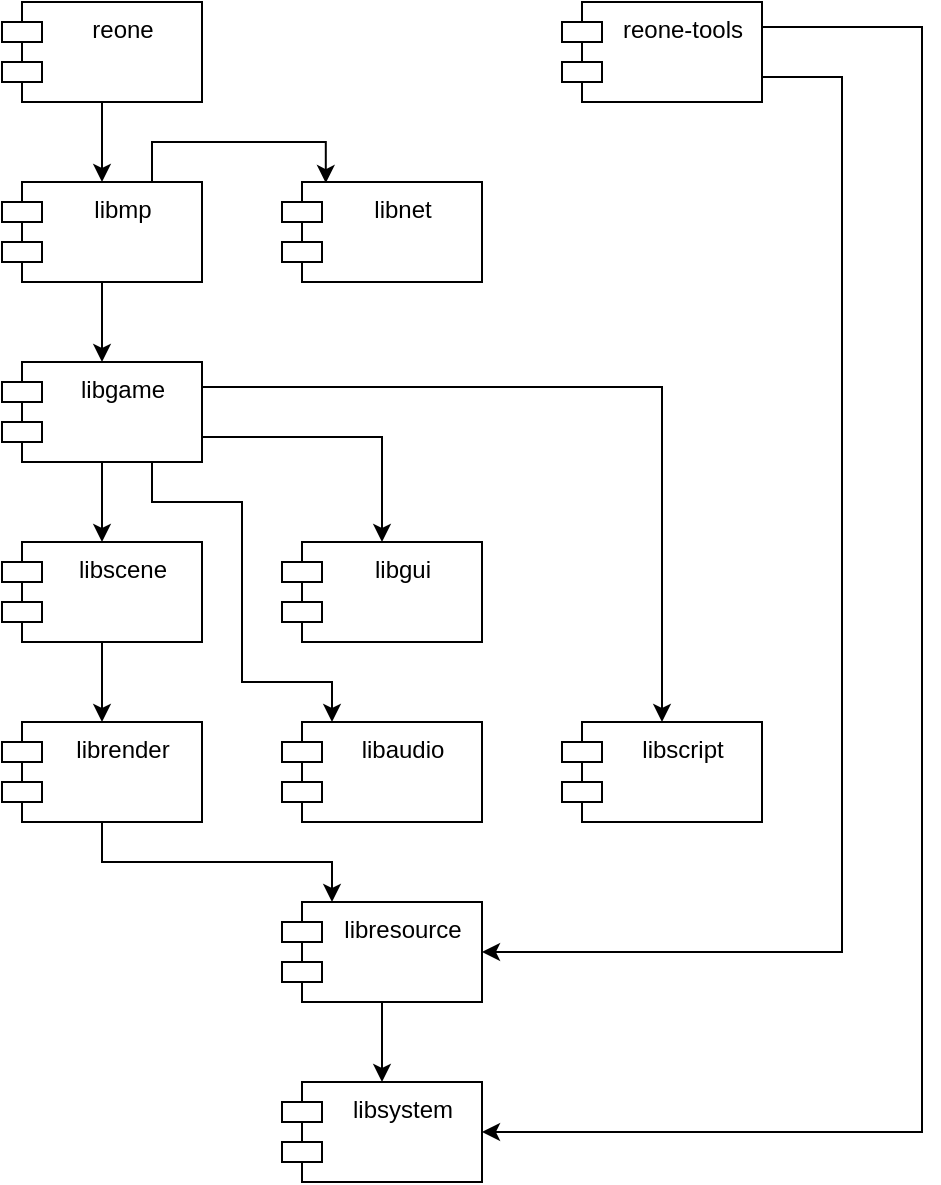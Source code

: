 <mxfile version="13.8.2" type="device"><diagram id="C5RBs43oDa-KdzZeNtuy" name="Page-1"><mxGraphModel dx="2370" dy="2439" grid="1" gridSize="10" guides="1" tooltips="1" connect="1" arrows="1" fold="1" page="1" pageScale="1" pageWidth="827" pageHeight="1169" math="0" shadow="0"><root><mxCell id="WIyWlLk6GJQsqaUBKTNV-0"/><mxCell id="WIyWlLk6GJQsqaUBKTNV-1" parent="WIyWlLk6GJQsqaUBKTNV-0"/><mxCell id="gnWsdmeyHeUerrLaL-5L-9" style="edgeStyle=orthogonalEdgeStyle;rounded=0;orthogonalLoop=1;jettySize=auto;html=1;exitX=0.5;exitY=1;exitDx=0;exitDy=0;entryX=0.5;entryY=0;entryDx=0;entryDy=0;" edge="1" parent="WIyWlLk6GJQsqaUBKTNV-1" source="wTLT_p1KPuhMP4MYyWY3-14" target="wTLT_p1KPuhMP4MYyWY3-10"><mxGeometry relative="1" as="geometry"/></mxCell><mxCell id="wTLT_p1KPuhMP4MYyWY3-14" value="reone" style="shape=module;align=left;spacingLeft=20;align=center;verticalAlign=top;html=1;" parent="WIyWlLk6GJQsqaUBKTNV-1" vertex="1"><mxGeometry x="40" y="-1130" width="100" height="50" as="geometry"/></mxCell><mxCell id="gnWsdmeyHeUerrLaL-5L-10" style="edgeStyle=orthogonalEdgeStyle;rounded=0;orthogonalLoop=1;jettySize=auto;html=1;entryX=1;entryY=0.5;entryDx=0;entryDy=0;exitX=1;exitY=0.75;exitDx=0;exitDy=0;" edge="1" parent="WIyWlLk6GJQsqaUBKTNV-1" source="wTLT_p1KPuhMP4MYyWY3-15" target="gnWsdmeyHeUerrLaL-5L-3"><mxGeometry relative="1" as="geometry"><mxPoint x="760" y="-1080" as="sourcePoint"/><Array as="points"><mxPoint x="460" y="-1093"/><mxPoint x="460" y="-655"/></Array></mxGeometry></mxCell><mxCell id="gnWsdmeyHeUerrLaL-5L-11" style="edgeStyle=orthogonalEdgeStyle;rounded=0;orthogonalLoop=1;jettySize=auto;html=1;exitX=1;exitY=0.25;exitDx=0;exitDy=0;entryX=1;entryY=0.5;entryDx=0;entryDy=0;" edge="1" parent="WIyWlLk6GJQsqaUBKTNV-1" source="wTLT_p1KPuhMP4MYyWY3-15" target="wTLT_p1KPuhMP4MYyWY3-7"><mxGeometry relative="1" as="geometry"><Array as="points"><mxPoint x="500" y="-1117"/><mxPoint x="500" y="-565"/></Array></mxGeometry></mxCell><mxCell id="wTLT_p1KPuhMP4MYyWY3-15" value="reone-tools" style="shape=module;align=left;spacingLeft=20;align=center;verticalAlign=top;html=1;" parent="WIyWlLk6GJQsqaUBKTNV-1" vertex="1"><mxGeometry x="320" y="-1130" width="100" height="50" as="geometry"/></mxCell><mxCell id="gnWsdmeyHeUerrLaL-5L-7" style="edgeStyle=orthogonalEdgeStyle;rounded=0;orthogonalLoop=1;jettySize=auto;html=1;exitX=0.5;exitY=1;exitDx=0;exitDy=0;entryX=0.5;entryY=0;entryDx=0;entryDy=0;" edge="1" parent="WIyWlLk6GJQsqaUBKTNV-1" source="wTLT_p1KPuhMP4MYyWY3-10" target="wTLT_p1KPuhMP4MYyWY3-6"><mxGeometry relative="1" as="geometry"/></mxCell><mxCell id="gnWsdmeyHeUerrLaL-5L-15" style="edgeStyle=orthogonalEdgeStyle;rounded=0;orthogonalLoop=1;jettySize=auto;html=1;exitX=0.75;exitY=0;exitDx=0;exitDy=0;entryX=0.219;entryY=0.011;entryDx=0;entryDy=0;entryPerimeter=0;" edge="1" parent="WIyWlLk6GJQsqaUBKTNV-1" source="wTLT_p1KPuhMP4MYyWY3-10" target="gnWsdmeyHeUerrLaL-5L-0"><mxGeometry relative="1" as="geometry"><Array as="points"><mxPoint x="115" y="-1060"/><mxPoint x="202" y="-1060"/></Array></mxGeometry></mxCell><mxCell id="wTLT_p1KPuhMP4MYyWY3-10" value="libmp" style="shape=module;align=left;spacingLeft=20;align=center;verticalAlign=top;html=1;" parent="WIyWlLk6GJQsqaUBKTNV-1" vertex="1"><mxGeometry x="40" y="-1040" width="100" height="50" as="geometry"/></mxCell><mxCell id="gnWsdmeyHeUerrLaL-5L-8" style="edgeStyle=orthogonalEdgeStyle;rounded=0;orthogonalLoop=1;jettySize=auto;html=1;exitX=0.5;exitY=1;exitDx=0;exitDy=0;entryX=0.5;entryY=0;entryDx=0;entryDy=0;" edge="1" parent="WIyWlLk6GJQsqaUBKTNV-1" source="wTLT_p1KPuhMP4MYyWY3-6" target="gnWsdmeyHeUerrLaL-5L-4"><mxGeometry relative="1" as="geometry"/></mxCell><mxCell id="gnWsdmeyHeUerrLaL-5L-17" style="edgeStyle=orthogonalEdgeStyle;rounded=0;orthogonalLoop=1;jettySize=auto;html=1;exitX=1;exitY=0.75;exitDx=0;exitDy=0;entryX=0.5;entryY=0;entryDx=0;entryDy=0;" edge="1" parent="WIyWlLk6GJQsqaUBKTNV-1" source="wTLT_p1KPuhMP4MYyWY3-6" target="gnWsdmeyHeUerrLaL-5L-5"><mxGeometry relative="1" as="geometry"/></mxCell><mxCell id="gnWsdmeyHeUerrLaL-5L-18" style="edgeStyle=orthogonalEdgeStyle;rounded=0;orthogonalLoop=1;jettySize=auto;html=1;exitX=1;exitY=0.25;exitDx=0;exitDy=0;entryX=0.5;entryY=0;entryDx=0;entryDy=0;" edge="1" parent="WIyWlLk6GJQsqaUBKTNV-1" source="wTLT_p1KPuhMP4MYyWY3-6" target="gnWsdmeyHeUerrLaL-5L-6"><mxGeometry relative="1" as="geometry"/></mxCell><mxCell id="gnWsdmeyHeUerrLaL-5L-19" style="edgeStyle=orthogonalEdgeStyle;rounded=0;orthogonalLoop=1;jettySize=auto;html=1;exitX=0.75;exitY=1;exitDx=0;exitDy=0;entryX=0.25;entryY=0;entryDx=0;entryDy=0;" edge="1" parent="WIyWlLk6GJQsqaUBKTNV-1" source="wTLT_p1KPuhMP4MYyWY3-6" target="gnWsdmeyHeUerrLaL-5L-1"><mxGeometry relative="1" as="geometry"><Array as="points"><mxPoint x="115" y="-880"/><mxPoint x="160" y="-880"/><mxPoint x="160" y="-790"/><mxPoint x="205" y="-790"/></Array></mxGeometry></mxCell><mxCell id="wTLT_p1KPuhMP4MYyWY3-6" value="libgame" style="shape=module;align=center;spacingLeft=20;align=center;verticalAlign=top;html=1;labelPosition=center;verticalLabelPosition=middle;" parent="WIyWlLk6GJQsqaUBKTNV-1" vertex="1"><mxGeometry x="40" y="-950" width="100" height="50" as="geometry"/></mxCell><mxCell id="wTLT_p1KPuhMP4MYyWY3-7" value="libsystem" style="shape=module;align=left;spacingLeft=20;align=center;verticalAlign=top;html=1;" parent="WIyWlLk6GJQsqaUBKTNV-1" vertex="1"><mxGeometry x="180" y="-590" width="100" height="50" as="geometry"/></mxCell><mxCell id="gnWsdmeyHeUerrLaL-5L-0" value="libnet" style="shape=module;align=left;spacingLeft=20;align=center;verticalAlign=top;html=1;" vertex="1" parent="WIyWlLk6GJQsqaUBKTNV-1"><mxGeometry x="180" y="-1040" width="100" height="50" as="geometry"/></mxCell><mxCell id="gnWsdmeyHeUerrLaL-5L-1" value="libaudio" style="shape=module;align=left;spacingLeft=20;align=center;verticalAlign=top;html=1;" vertex="1" parent="WIyWlLk6GJQsqaUBKTNV-1"><mxGeometry x="180" y="-770" width="100" height="50" as="geometry"/></mxCell><mxCell id="gnWsdmeyHeUerrLaL-5L-13" style="edgeStyle=orthogonalEdgeStyle;rounded=0;orthogonalLoop=1;jettySize=auto;html=1;exitX=0.5;exitY=1;exitDx=0;exitDy=0;entryX=0.25;entryY=0;entryDx=0;entryDy=0;" edge="1" parent="WIyWlLk6GJQsqaUBKTNV-1" source="gnWsdmeyHeUerrLaL-5L-2" target="gnWsdmeyHeUerrLaL-5L-3"><mxGeometry relative="1" as="geometry"/></mxCell><mxCell id="gnWsdmeyHeUerrLaL-5L-2" value="librender" style="shape=module;align=left;spacingLeft=20;align=center;verticalAlign=top;html=1;" vertex="1" parent="WIyWlLk6GJQsqaUBKTNV-1"><mxGeometry x="40" y="-770" width="100" height="50" as="geometry"/></mxCell><mxCell id="gnWsdmeyHeUerrLaL-5L-14" style="edgeStyle=orthogonalEdgeStyle;rounded=0;orthogonalLoop=1;jettySize=auto;html=1;exitX=0.5;exitY=1;exitDx=0;exitDy=0;entryX=0.5;entryY=0;entryDx=0;entryDy=0;" edge="1" parent="WIyWlLk6GJQsqaUBKTNV-1" source="gnWsdmeyHeUerrLaL-5L-3" target="wTLT_p1KPuhMP4MYyWY3-7"><mxGeometry relative="1" as="geometry"/></mxCell><mxCell id="gnWsdmeyHeUerrLaL-5L-3" value="libresource" style="shape=module;align=left;spacingLeft=20;align=center;verticalAlign=top;html=1;" vertex="1" parent="WIyWlLk6GJQsqaUBKTNV-1"><mxGeometry x="180" y="-680" width="100" height="50" as="geometry"/></mxCell><mxCell id="gnWsdmeyHeUerrLaL-5L-12" style="edgeStyle=orthogonalEdgeStyle;rounded=0;orthogonalLoop=1;jettySize=auto;html=1;exitX=0.5;exitY=1;exitDx=0;exitDy=0;entryX=0.5;entryY=0;entryDx=0;entryDy=0;" edge="1" parent="WIyWlLk6GJQsqaUBKTNV-1" source="gnWsdmeyHeUerrLaL-5L-4" target="gnWsdmeyHeUerrLaL-5L-2"><mxGeometry relative="1" as="geometry"/></mxCell><mxCell id="gnWsdmeyHeUerrLaL-5L-4" value="libscene" style="shape=module;align=left;spacingLeft=20;align=center;verticalAlign=top;html=1;" vertex="1" parent="WIyWlLk6GJQsqaUBKTNV-1"><mxGeometry x="40" y="-860" width="100" height="50" as="geometry"/></mxCell><mxCell id="gnWsdmeyHeUerrLaL-5L-5" value="libgui" style="shape=module;align=left;spacingLeft=20;align=center;verticalAlign=top;html=1;" vertex="1" parent="WIyWlLk6GJQsqaUBKTNV-1"><mxGeometry x="180" y="-860" width="100" height="50" as="geometry"/></mxCell><mxCell id="gnWsdmeyHeUerrLaL-5L-6" value="libscript" style="shape=module;align=left;spacingLeft=20;align=center;verticalAlign=top;html=1;" vertex="1" parent="WIyWlLk6GJQsqaUBKTNV-1"><mxGeometry x="320" y="-770" width="100" height="50" as="geometry"/></mxCell></root></mxGraphModel></diagram></mxfile>